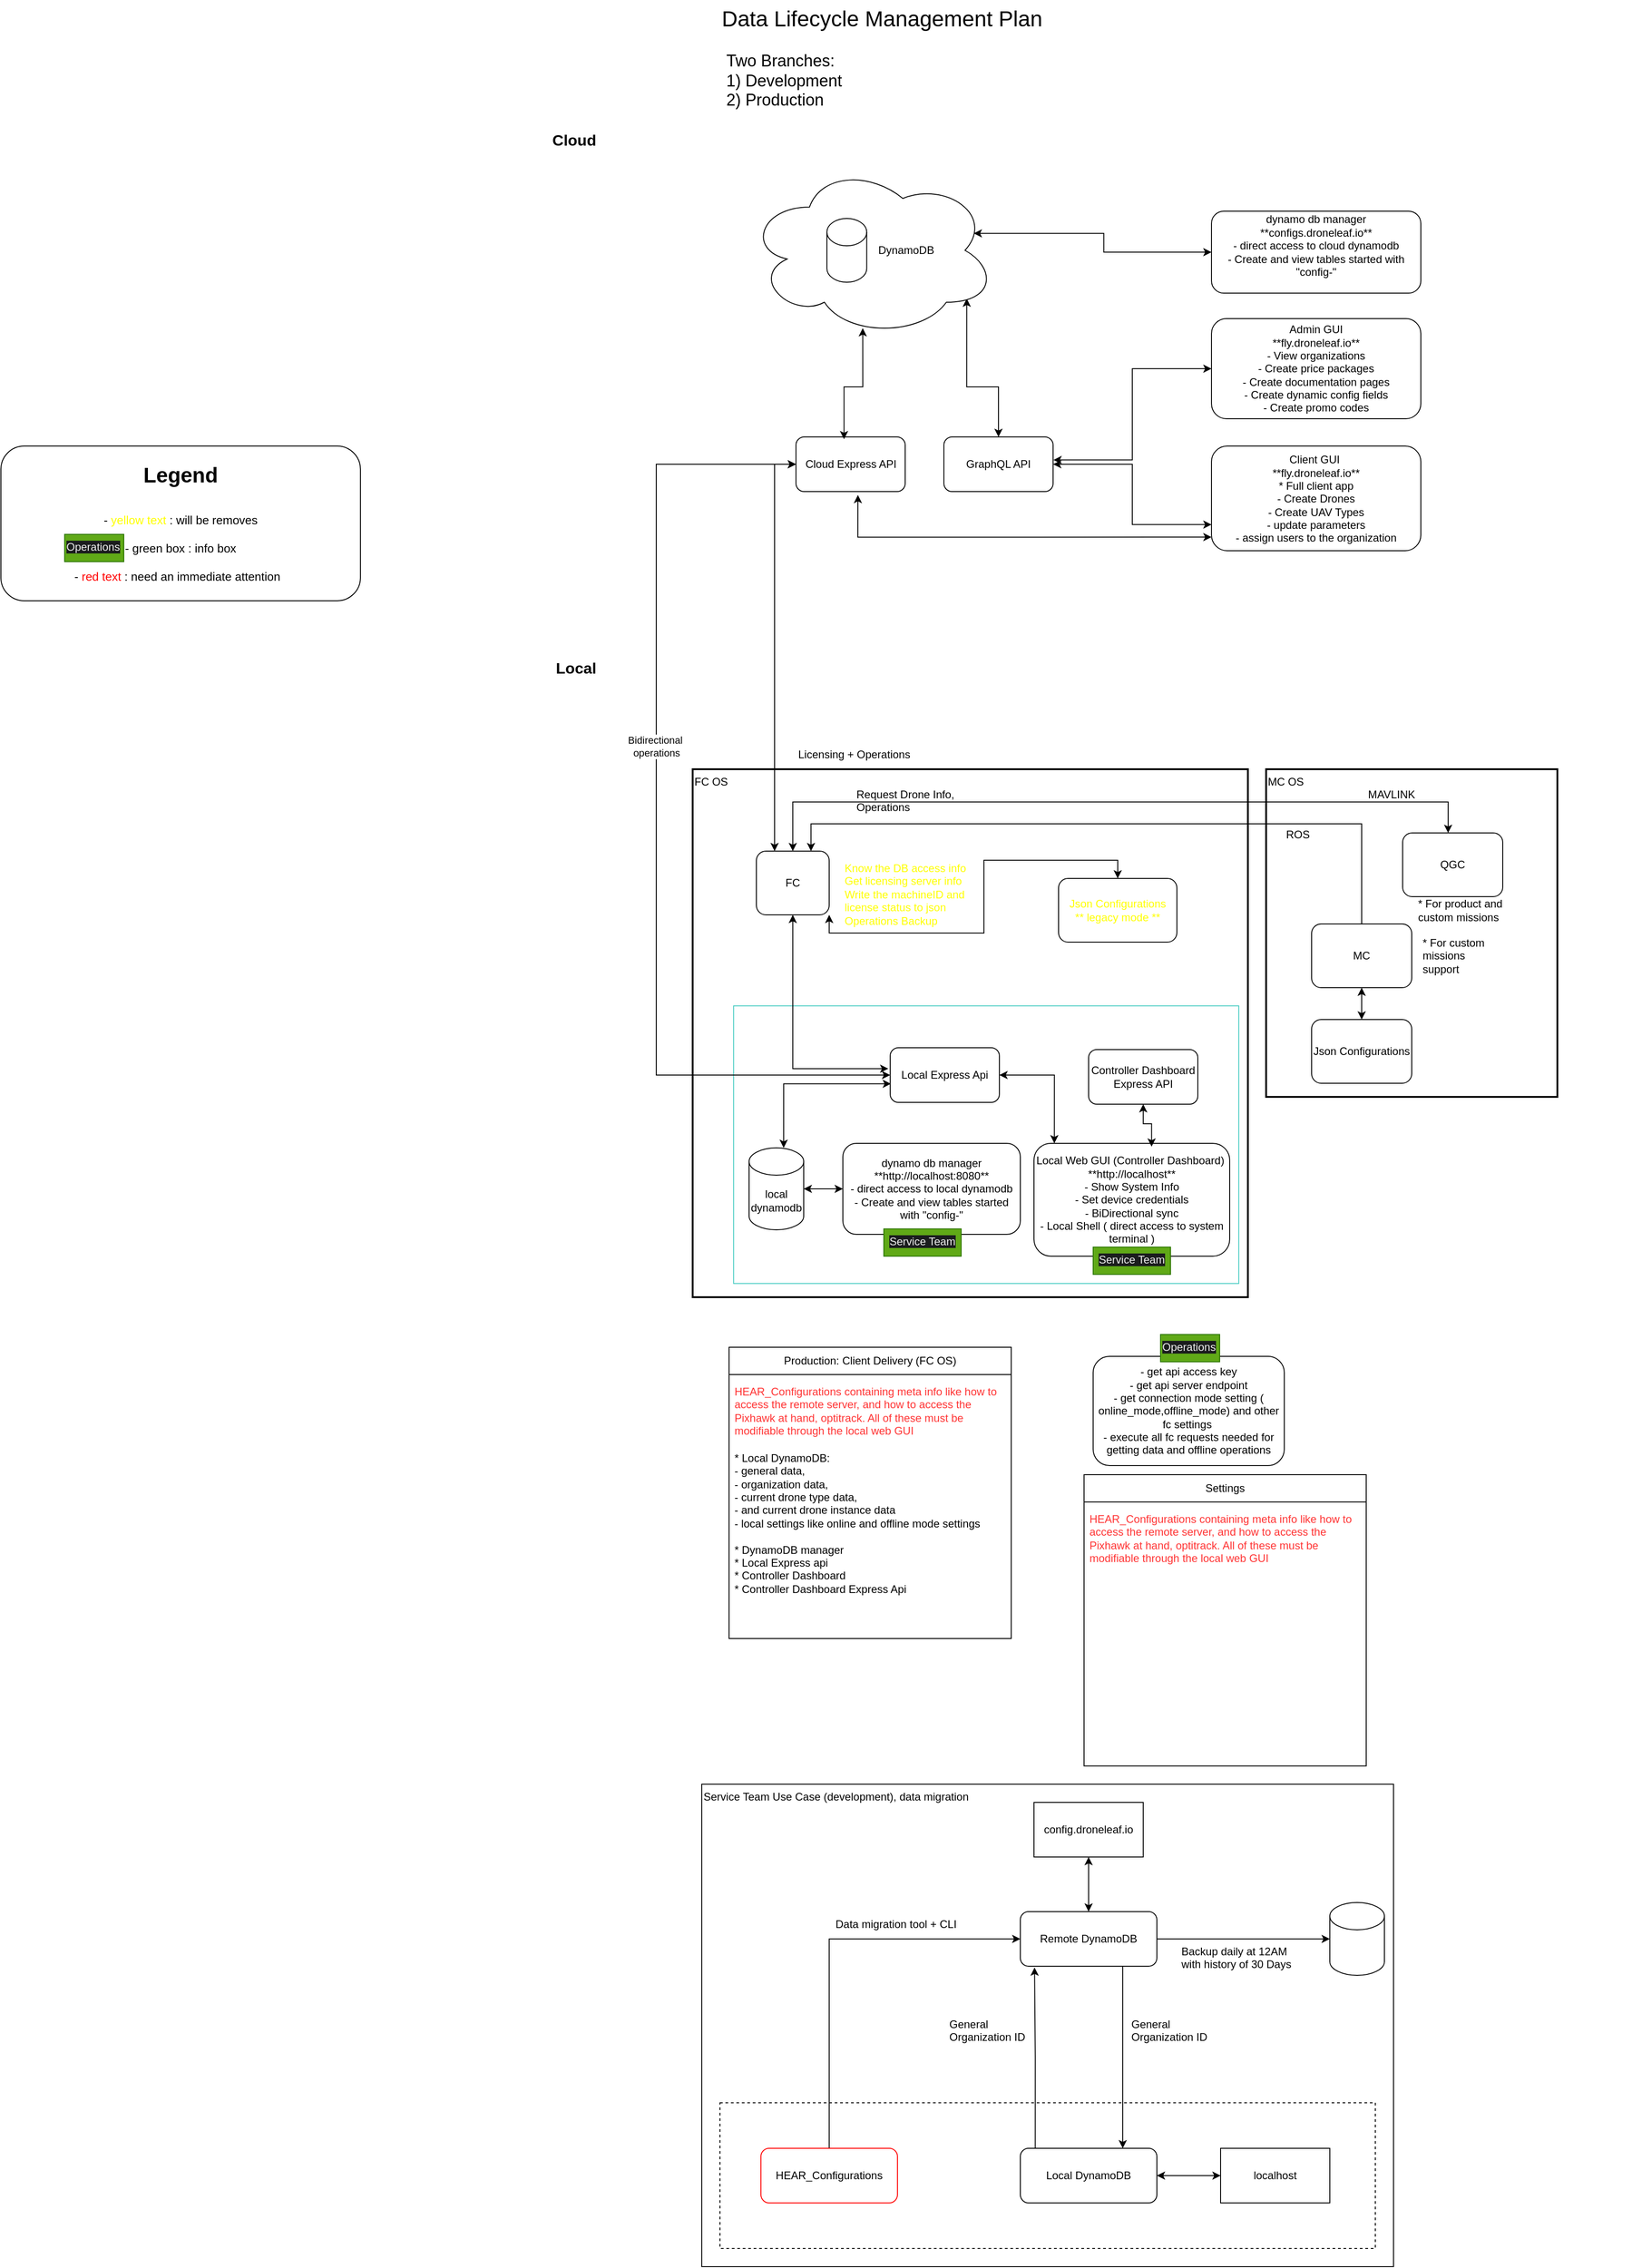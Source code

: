 <mxfile version="25.0.1">
  <diagram name="Page-1" id="wEaOUi3Pj6hZfM4FQyrd">
    <mxGraphModel dx="3057" dy="2511" grid="1" gridSize="10" guides="1" tooltips="1" connect="1" arrows="1" fold="1" page="1" pageScale="1" pageWidth="850" pageHeight="1100" math="0" shadow="0">
      <root>
        <mxCell id="0" />
        <mxCell id="1" parent="0" />
        <mxCell id="-x9LoiYlIFWPIXEZT7Lc-37" value="" style="rounded=0;whiteSpace=wrap;html=1;align=left;verticalAlign=top;fillColor=none;strokeWidth=2;strokeColor=#FFFFFF;" parent="1" vertex="1">
          <mxGeometry x="-170" y="355" width="1200" height="755" as="geometry" />
        </mxCell>
        <mxCell id="-x9LoiYlIFWPIXEZT7Lc-34" value="" style="rounded=0;whiteSpace=wrap;html=1;align=left;verticalAlign=top;fillColor=none;strokeWidth=2;strokeColor=#FFFFFF;" parent="1" vertex="1">
          <mxGeometry x="-170" y="-220" width="1200" height="530" as="geometry" />
        </mxCell>
        <mxCell id="qlC8jze0-tgk6nKBFoq2-5" value="FC OS" style="rounded=0;whiteSpace=wrap;html=1;align=left;verticalAlign=top;fillColor=none;strokeWidth=2;" parent="1" vertex="1">
          <mxGeometry y="495" width="610" height="580" as="geometry" />
        </mxCell>
        <mxCell id="-x9LoiYlIFWPIXEZT7Lc-21" value="" style="rounded=0;whiteSpace=wrap;html=1;align=left;verticalAlign=top;fillColor=none;strokeWidth=1;strokeColor=#50cec5;" parent="1" vertex="1">
          <mxGeometry x="45" y="755" width="555" height="305" as="geometry" />
        </mxCell>
        <mxCell id="C1pOEUcsQqXFjarirRQL-31" value="Service Team Use Case (development), data migration" style="rounded=0;whiteSpace=wrap;html=1;verticalAlign=top;align=left;" parent="1" vertex="1">
          <mxGeometry x="10" y="1610" width="760" height="530" as="geometry" />
        </mxCell>
        <mxCell id="C1pOEUcsQqXFjarirRQL-26" value="" style="rounded=0;whiteSpace=wrap;html=1;fillColor=none;dashed=1;" parent="1" vertex="1">
          <mxGeometry x="30" y="1960" width="720" height="160" as="geometry" />
        </mxCell>
        <mxCell id="qlC8jze0-tgk6nKBFoq2-6" value="MC OS" style="rounded=0;whiteSpace=wrap;html=1;align=left;verticalAlign=top;strokeWidth=2;" parent="1" vertex="1">
          <mxGeometry x="630" y="495" width="320" height="360" as="geometry" />
        </mxCell>
        <mxCell id="qlC8jze0-tgk6nKBFoq2-7" value="FC" style="rounded=1;whiteSpace=wrap;html=1;" parent="1" vertex="1">
          <mxGeometry x="70" y="585" width="80" height="70" as="geometry" />
        </mxCell>
        <mxCell id="C1pOEUcsQqXFjarirRQL-5" style="edgeStyle=orthogonalEdgeStyle;rounded=0;orthogonalLoop=1;jettySize=auto;html=1;exitX=-0.017;exitY=0.383;exitDx=0;exitDy=0;exitPerimeter=0;entryX=0.5;entryY=1;entryDx=0;entryDy=0;startArrow=classic;startFill=1;" parent="1" source="-x9LoiYlIFWPIXEZT7Lc-17" target="qlC8jze0-tgk6nKBFoq2-7" edge="1">
          <mxGeometry relative="1" as="geometry" />
        </mxCell>
        <mxCell id="qlC8jze0-tgk6nKBFoq2-8" value="local&lt;div&gt;dynamo&lt;span style=&quot;background-color: initial;&quot;&gt;db&lt;/span&gt;&lt;/div&gt;" style="shape=cylinder3;whiteSpace=wrap;html=1;boundedLbl=1;backgroundOutline=1;size=15;" parent="1" vertex="1">
          <mxGeometry x="62" y="911" width="60" height="90" as="geometry" />
        </mxCell>
        <mxCell id="qlC8jze0-tgk6nKBFoq2-10" value="Local Web GUI (Controller Dashboard)&amp;nbsp;&lt;div&gt;**http://localhost**&lt;br&gt;&lt;div&gt;- Show System Info&lt;br&gt;- Set device credentials&lt;br&gt;- BiDirectional sync&lt;/div&gt;&lt;/div&gt;&lt;div&gt;- Local Shell ( direct access to system terminal )&lt;/div&gt;" style="rounded=1;whiteSpace=wrap;html=1;" parent="1" vertex="1">
          <mxGeometry x="375" y="906" width="215" height="124" as="geometry" />
        </mxCell>
        <mxCell id="qlC8jze0-tgk6nKBFoq2-12" value="&lt;font color=&quot;#ffff00&quot;&gt;Json Configurations&lt;/font&gt;&lt;div&gt;&lt;font color=&quot;#ffff00&quot;&gt;** legacy mode **&lt;/font&gt;&lt;/div&gt;" style="rounded=1;whiteSpace=wrap;html=1;" parent="1" vertex="1">
          <mxGeometry x="402" y="615" width="130" height="70" as="geometry" />
        </mxCell>
        <mxCell id="qlC8jze0-tgk6nKBFoq2-13" value="Json Configurations" style="rounded=1;whiteSpace=wrap;html=1;" parent="1" vertex="1">
          <mxGeometry x="680" y="770" width="110" height="70" as="geometry" />
        </mxCell>
        <mxCell id="C1pOEUcsQqXFjarirRQL-33" style="edgeStyle=orthogonalEdgeStyle;rounded=0;orthogonalLoop=1;jettySize=auto;html=1;entryX=0.5;entryY=0;entryDx=0;entryDy=0;startArrow=classic;startFill=1;" parent="1" source="qlC8jze0-tgk6nKBFoq2-14" target="qlC8jze0-tgk6nKBFoq2-7" edge="1">
          <mxGeometry relative="1" as="geometry">
            <mxPoint x="705" y="530" as="sourcePoint" />
            <mxPoint x="105" y="550" as="targetPoint" />
            <Array as="points">
              <mxPoint x="830" y="531" />
              <mxPoint x="110" y="531" />
            </Array>
          </mxGeometry>
        </mxCell>
        <mxCell id="qlC8jze0-tgk6nKBFoq2-14" value="QGC" style="rounded=1;whiteSpace=wrap;html=1;" parent="1" vertex="1">
          <mxGeometry x="780" y="565" width="110" height="70" as="geometry" />
        </mxCell>
        <mxCell id="C1pOEUcsQqXFjarirRQL-48" style="edgeStyle=orthogonalEdgeStyle;rounded=0;orthogonalLoop=1;jettySize=auto;html=1;exitX=0.5;exitY=0;exitDx=0;exitDy=0;entryX=0.75;entryY=0;entryDx=0;entryDy=0;startArrow=none;startFill=0;" parent="1" source="qlC8jze0-tgk6nKBFoq2-16" target="qlC8jze0-tgk6nKBFoq2-7" edge="1">
          <mxGeometry relative="1" as="geometry">
            <Array as="points">
              <mxPoint x="735" y="555" />
              <mxPoint x="130" y="555" />
            </Array>
          </mxGeometry>
        </mxCell>
        <mxCell id="qlC8jze0-tgk6nKBFoq2-16" value="MC" style="rounded=1;whiteSpace=wrap;html=1;" parent="1" vertex="1">
          <mxGeometry x="680" y="665" width="110" height="70" as="geometry" />
        </mxCell>
        <mxCell id="C1pOEUcsQqXFjarirRQL-1" value="Production: Client Delivery (FC OS)" style="swimlane;fontStyle=0;childLayout=stackLayout;horizontal=1;startSize=30;horizontalStack=0;resizeParent=1;resizeParentMax=0;resizeLast=0;collapsible=1;marginBottom=0;whiteSpace=wrap;html=1;" parent="1" vertex="1">
          <mxGeometry x="40" y="1130" width="310" height="320" as="geometry">
            <mxRectangle x="40" y="1130" width="230" height="30" as="alternateBounds" />
          </mxGeometry>
        </mxCell>
        <mxCell id="C1pOEUcsQqXFjarirRQL-3" value="&lt;font color=&quot;#ff3333&quot;&gt;HEAR_Configurations containing meta info like how to access the remote server, and how to access the Pixhawk at hand, optitrack. All of these must be modifiable through the local web GUI&lt;/font&gt;" style="text;strokeColor=none;fillColor=none;align=left;verticalAlign=middle;spacingLeft=4;spacingRight=4;overflow=hidden;points=[[0,0.5],[1,0.5]];portConstraint=eastwest;rotatable=0;whiteSpace=wrap;html=1;" parent="C1pOEUcsQqXFjarirRQL-1" vertex="1">
          <mxGeometry y="30" width="310" height="80" as="geometry" />
        </mxCell>
        <mxCell id="C1pOEUcsQqXFjarirRQL-4" value="* Local DynamoDB:&lt;div&gt;- general data,&amp;nbsp;&lt;/div&gt;&lt;div&gt;- organization data,&amp;nbsp;&lt;/div&gt;&lt;div&gt;- current drone type data,&amp;nbsp;&lt;/div&gt;&lt;div&gt;- and current drone instance data&lt;/div&gt;&lt;div&gt;- local settings like online and offline mode settings&lt;/div&gt;&lt;div&gt;&lt;br&gt;&lt;/div&gt;&lt;div&gt;* DynamoDB manager&lt;/div&gt;&lt;div&gt;&lt;span style=&quot;background-color: initial;&quot;&gt;* Local Express api&lt;/span&gt;&lt;br&gt;&lt;/div&gt;&lt;div&gt;* Controller Dashboard&amp;nbsp;&lt;/div&gt;&lt;div&gt;* Controller Dashboard Express Api&lt;/div&gt;&lt;div&gt;&lt;br&gt;&lt;/div&gt;&lt;div&gt;&lt;br&gt;&lt;/div&gt;&lt;div&gt;&lt;br&gt;&lt;/div&gt;" style="text;strokeColor=none;fillColor=none;align=left;verticalAlign=middle;spacingLeft=4;spacingRight=4;overflow=hidden;points=[[0,0.5],[1,0.5]];portConstraint=eastwest;rotatable=0;whiteSpace=wrap;html=1;" parent="C1pOEUcsQqXFjarirRQL-1" vertex="1">
          <mxGeometry y="110" width="310" height="210" as="geometry" />
        </mxCell>
        <mxCell id="C1pOEUcsQqXFjarirRQL-6" style="edgeStyle=orthogonalEdgeStyle;rounded=0;orthogonalLoop=1;jettySize=auto;html=1;exitX=0.5;exitY=0;exitDx=0;exitDy=0;entryX=1;entryY=1;entryDx=0;entryDy=0;startArrow=classic;startFill=1;" parent="1" source="qlC8jze0-tgk6nKBFoq2-12" target="qlC8jze0-tgk6nKBFoq2-7" edge="1">
          <mxGeometry relative="1" as="geometry">
            <mxPoint x="120" y="765" as="sourcePoint" />
            <mxPoint x="120" y="665" as="targetPoint" />
            <Array as="points">
              <mxPoint x="467" y="595" />
              <mxPoint x="320" y="595" />
              <mxPoint x="320" y="675" />
              <mxPoint x="150" y="675" />
            </Array>
          </mxGeometry>
        </mxCell>
        <mxCell id="C1pOEUcsQqXFjarirRQL-7" value="&lt;font color=&quot;#ffff00&quot;&gt;Know the DB access info&lt;/font&gt;&lt;div&gt;&lt;font color=&quot;#ffff00&quot;&gt;Get licensing server info&lt;br&gt;&lt;/font&gt;&lt;div&gt;&lt;font color=&quot;#ffff00&quot;&gt;Write the machineID and license status to json&lt;/font&gt;&lt;/div&gt;&lt;/div&gt;&lt;div&gt;&lt;font color=&quot;#ffff00&quot;&gt;Operations Backup&lt;/font&gt;&lt;/div&gt;" style="text;html=1;align=left;verticalAlign=top;whiteSpace=wrap;rounded=0;" parent="1" vertex="1">
          <mxGeometry x="165" y="590" width="145" height="100" as="geometry" />
        </mxCell>
        <mxCell id="C1pOEUcsQqXFjarirRQL-9" style="edgeStyle=orthogonalEdgeStyle;rounded=0;orthogonalLoop=1;jettySize=auto;html=1;entryX=0.104;entryY=0;entryDx=0;entryDy=0;startArrow=classic;startFill=1;entryPerimeter=0;" parent="1" source="-x9LoiYlIFWPIXEZT7Lc-17" target="qlC8jze0-tgk6nKBFoq2-10" edge="1">
          <mxGeometry relative="1" as="geometry">
            <mxPoint x="300" y="765" as="sourcePoint" />
            <mxPoint x="160" y="665" as="targetPoint" />
          </mxGeometry>
        </mxCell>
        <mxCell id="C1pOEUcsQqXFjarirRQL-13" style="edgeStyle=orthogonalEdgeStyle;rounded=0;orthogonalLoop=1;jettySize=auto;html=1;exitX=0.5;exitY=0;exitDx=0;exitDy=0;" parent="1" source="C1pOEUcsQqXFjarirRQL-10" target="C1pOEUcsQqXFjarirRQL-11" edge="1">
          <mxGeometry relative="1" as="geometry">
            <Array as="points">
              <mxPoint x="150" y="1780" />
            </Array>
          </mxGeometry>
        </mxCell>
        <mxCell id="C1pOEUcsQqXFjarirRQL-10" value="HEAR_Configurations" style="rounded=1;whiteSpace=wrap;html=1;strokeColor=#FF0000;" parent="1" vertex="1">
          <mxGeometry x="75" y="2010" width="150" height="60" as="geometry" />
        </mxCell>
        <mxCell id="C1pOEUcsQqXFjarirRQL-11" value="Remote DynamoDB" style="rounded=1;whiteSpace=wrap;html=1;" parent="1" vertex="1">
          <mxGeometry x="360" y="1750" width="150" height="60" as="geometry" />
        </mxCell>
        <mxCell id="C1pOEUcsQqXFjarirRQL-12" value="Local DynamoDB" style="rounded=1;whiteSpace=wrap;html=1;" parent="1" vertex="1">
          <mxGeometry x="360" y="2010" width="150" height="60" as="geometry" />
        </mxCell>
        <mxCell id="C1pOEUcsQqXFjarirRQL-14" value="Data migration tool + CLI" style="text;html=1;align=left;verticalAlign=top;whiteSpace=wrap;rounded=0;" parent="1" vertex="1">
          <mxGeometry x="155" y="1750" width="160" height="30" as="geometry" />
        </mxCell>
        <mxCell id="C1pOEUcsQqXFjarirRQL-15" style="edgeStyle=orthogonalEdgeStyle;rounded=0;orthogonalLoop=1;jettySize=auto;html=1;exitX=0.109;exitY=-0.003;exitDx=0;exitDy=0;entryX=0.104;entryY=1.023;entryDx=0;entryDy=0;exitPerimeter=0;entryPerimeter=0;" parent="1" source="C1pOEUcsQqXFjarirRQL-12" target="C1pOEUcsQqXFjarirRQL-11" edge="1">
          <mxGeometry relative="1" as="geometry">
            <mxPoint x="250" y="1830" as="sourcePoint" />
            <mxPoint x="380" y="1830" as="targetPoint" />
          </mxGeometry>
        </mxCell>
        <mxCell id="C1pOEUcsQqXFjarirRQL-16" style="edgeStyle=orthogonalEdgeStyle;rounded=0;orthogonalLoop=1;jettySize=auto;html=1;exitX=0.75;exitY=1;exitDx=0;exitDy=0;entryX=0.75;entryY=0;entryDx=0;entryDy=0;" parent="1" source="C1pOEUcsQqXFjarirRQL-11" target="C1pOEUcsQqXFjarirRQL-12" edge="1">
          <mxGeometry relative="1" as="geometry">
            <mxPoint x="386" y="2020" as="sourcePoint" />
            <mxPoint x="386" y="1821" as="targetPoint" />
          </mxGeometry>
        </mxCell>
        <mxCell id="C1pOEUcsQqXFjarirRQL-17" value="General&lt;div&gt;Organization ID&lt;/div&gt;" style="text;html=1;align=left;verticalAlign=top;whiteSpace=wrap;rounded=0;" parent="1" vertex="1">
          <mxGeometry x="480" y="1860" width="100" height="80" as="geometry" />
        </mxCell>
        <mxCell id="C1pOEUcsQqXFjarirRQL-18" value="General&lt;div&gt;Organization ID&lt;/div&gt;" style="text;html=1;align=left;verticalAlign=top;whiteSpace=wrap;rounded=0;" parent="1" vertex="1">
          <mxGeometry x="280" y="1860" width="100" height="80" as="geometry" />
        </mxCell>
        <mxCell id="C1pOEUcsQqXFjarirRQL-20" style="edgeStyle=orthogonalEdgeStyle;rounded=0;orthogonalLoop=1;jettySize=auto;html=1;exitX=0.5;exitY=0;exitDx=0;exitDy=0;entryX=0.5;entryY=1;entryDx=0;entryDy=0;startArrow=classic;startFill=1;" parent="1" source="C1pOEUcsQqXFjarirRQL-11" target="C1pOEUcsQqXFjarirRQL-23" edge="1">
          <mxGeometry relative="1" as="geometry">
            <mxPoint x="550" y="1690" as="targetPoint" />
          </mxGeometry>
        </mxCell>
        <mxCell id="C1pOEUcsQqXFjarirRQL-23" value="config.droneleaf.io" style="rounded=0;whiteSpace=wrap;html=1;" parent="1" vertex="1">
          <mxGeometry x="375" y="1630" width="120" height="60" as="geometry" />
        </mxCell>
        <mxCell id="C1pOEUcsQqXFjarirRQL-24" value="localhost" style="rounded=0;whiteSpace=wrap;html=1;" parent="1" vertex="1">
          <mxGeometry x="580" y="2010" width="120" height="60" as="geometry" />
        </mxCell>
        <mxCell id="C1pOEUcsQqXFjarirRQL-25" style="edgeStyle=orthogonalEdgeStyle;rounded=0;orthogonalLoop=1;jettySize=auto;html=1;exitX=1;exitY=0.5;exitDx=0;exitDy=0;entryX=0;entryY=0.5;entryDx=0;entryDy=0;startArrow=classic;startFill=1;" parent="1" source="C1pOEUcsQqXFjarirRQL-12" target="C1pOEUcsQqXFjarirRQL-24" edge="1">
          <mxGeometry relative="1" as="geometry">
            <mxPoint x="544.5" y="2000" as="sourcePoint" />
            <mxPoint x="659.5" y="1940" as="targetPoint" />
          </mxGeometry>
        </mxCell>
        <mxCell id="C1pOEUcsQqXFjarirRQL-27" value="" style="shape=cylinder3;whiteSpace=wrap;html=1;boundedLbl=1;backgroundOutline=1;size=15;" parent="1" vertex="1">
          <mxGeometry x="700" y="1740" width="60" height="80" as="geometry" />
        </mxCell>
        <mxCell id="C1pOEUcsQqXFjarirRQL-28" style="edgeStyle=orthogonalEdgeStyle;rounded=0;orthogonalLoop=1;jettySize=auto;html=1;exitX=1;exitY=0.5;exitDx=0;exitDy=0;entryX=0;entryY=0.5;entryDx=0;entryDy=0;entryPerimeter=0;" parent="1" source="C1pOEUcsQqXFjarirRQL-11" target="C1pOEUcsQqXFjarirRQL-27" edge="1">
          <mxGeometry relative="1" as="geometry" />
        </mxCell>
        <mxCell id="C1pOEUcsQqXFjarirRQL-29" value="Backup daily at 12AM&lt;br&gt;with history of 30 Days" style="text;html=1;align=left;verticalAlign=top;whiteSpace=wrap;rounded=0;" parent="1" vertex="1">
          <mxGeometry x="535" y="1780" width="165" height="30" as="geometry" />
        </mxCell>
        <mxCell id="C1pOEUcsQqXFjarirRQL-32" value="Two Branches:&lt;div&gt;1) Development&lt;/div&gt;&lt;div&gt;2) Production&lt;/div&gt;" style="text;html=1;align=left;verticalAlign=top;whiteSpace=wrap;rounded=0;fontSize=18;" parent="1" vertex="1">
          <mxGeometry x="35" y="-300" width="250" height="80" as="geometry" />
        </mxCell>
        <mxCell id="C1pOEUcsQqXFjarirRQL-34" value="Request Drone Info, Operations" style="text;html=1;align=left;verticalAlign=top;whiteSpace=wrap;rounded=0;" parent="1" vertex="1">
          <mxGeometry x="177.5" y="509" width="112.5" height="30" as="geometry" />
        </mxCell>
        <mxCell id="C1pOEUcsQqXFjarirRQL-36" value="Data Lifecycle Management Plan" style="text;html=1;align=left;verticalAlign=top;whiteSpace=wrap;rounded=0;fontSize=24;" parent="1" vertex="1">
          <mxGeometry x="30" y="-350" width="510" height="30" as="geometry" />
        </mxCell>
        <mxCell id="C1pOEUcsQqXFjarirRQL-38" style="edgeStyle=orthogonalEdgeStyle;rounded=0;orthogonalLoop=1;jettySize=auto;html=1;exitX=0.25;exitY=0;exitDx=0;exitDy=0;entryX=0;entryY=0.5;entryDx=0;entryDy=0;startArrow=classic;startFill=1;" parent="1" source="qlC8jze0-tgk6nKBFoq2-7" target="-x9LoiYlIFWPIXEZT7Lc-22" edge="1">
          <mxGeometry relative="1" as="geometry" />
        </mxCell>
        <mxCell id="C1pOEUcsQqXFjarirRQL-39" value="Licensing + Operations" style="text;html=1;align=left;verticalAlign=top;whiteSpace=wrap;rounded=0;" parent="1" vertex="1">
          <mxGeometry x="113.5" y="465" width="162.5" height="30" as="geometry" />
        </mxCell>
        <mxCell id="C1pOEUcsQqXFjarirRQL-41" style="edgeStyle=orthogonalEdgeStyle;rounded=0;orthogonalLoop=1;jettySize=auto;html=1;exitX=0;exitY=0.5;exitDx=0;exitDy=0;startArrow=classic;startFill=1;entryX=0;entryY=0.5;entryDx=0;entryDy=0;" parent="1" source="-x9LoiYlIFWPIXEZT7Lc-17" target="-x9LoiYlIFWPIXEZT7Lc-22" edge="1">
          <mxGeometry relative="1" as="geometry">
            <Array as="points">
              <mxPoint x="-40" y="831" />
              <mxPoint x="-40" y="160" />
            </Array>
            <mxPoint x="40" y="220" as="targetPoint" />
          </mxGeometry>
        </mxCell>
        <mxCell id="-x9LoiYlIFWPIXEZT7Lc-27" value="Bidirectional&amp;nbsp;&lt;div&gt;operations&lt;/div&gt;" style="edgeLabel;html=1;align=center;verticalAlign=middle;resizable=0;points=[];" parent="C1pOEUcsQqXFjarirRQL-41" vertex="1" connectable="0">
          <mxGeometry x="0.266" y="-2" relative="1" as="geometry">
            <mxPoint x="-2" y="66" as="offset" />
          </mxGeometry>
        </mxCell>
        <mxCell id="C1pOEUcsQqXFjarirRQL-44" value="&lt;span style=&quot;color: rgb(240, 240, 240); font-family: Helvetica; font-size: 12px; font-style: normal; font-variant-ligatures: normal; font-variant-caps: normal; font-weight: 400; letter-spacing: normal; orphans: 2; text-indent: 0px; text-transform: none; widows: 2; word-spacing: 0px; -webkit-text-stroke-width: 0px; white-space: normal; background-color: rgb(27, 29, 30); text-decoration-thickness: initial; text-decoration-style: initial; text-decoration-color: initial; float: none; display: inline !important;&quot;&gt;Service Team&lt;/span&gt;" style="text;whiteSpace=wrap;html=1;fillColor=#60a917;fontColor=#ffffff;strokeColor=#2D7600;align=center;" parent="1" vertex="1">
          <mxGeometry x="440" y="1020" width="85" height="30" as="geometry" />
        </mxCell>
        <mxCell id="C1pOEUcsQqXFjarirRQL-45" style="edgeStyle=orthogonalEdgeStyle;rounded=0;orthogonalLoop=1;jettySize=auto;html=1;exitX=0.5;exitY=0;exitDx=0;exitDy=0;entryX=0.5;entryY=1;entryDx=0;entryDy=0;startArrow=classic;startFill=1;" parent="1" source="qlC8jze0-tgk6nKBFoq2-13" target="qlC8jze0-tgk6nKBFoq2-16" edge="1">
          <mxGeometry relative="1" as="geometry">
            <mxPoint x="495" y="765" as="sourcePoint" />
            <mxPoint x="495" y="645" as="targetPoint" />
          </mxGeometry>
        </mxCell>
        <mxCell id="C1pOEUcsQqXFjarirRQL-46" value="* For custom missions support" style="text;html=1;align=left;verticalAlign=middle;whiteSpace=wrap;rounded=0;" parent="1" vertex="1">
          <mxGeometry x="800" y="685" width="90" height="30" as="geometry" />
        </mxCell>
        <mxCell id="C1pOEUcsQqXFjarirRQL-47" value="* For product and custom missions" style="text;html=1;align=left;verticalAlign=middle;whiteSpace=wrap;rounded=0;" parent="1" vertex="1">
          <mxGeometry x="795" y="635" width="130" height="30" as="geometry" />
        </mxCell>
        <mxCell id="C1pOEUcsQqXFjarirRQL-49" value="ROS" style="text;html=1;align=left;verticalAlign=top;whiteSpace=wrap;rounded=0;" parent="1" vertex="1">
          <mxGeometry x="650" y="553" width="50" height="30" as="geometry" />
        </mxCell>
        <mxCell id="-x9LoiYlIFWPIXEZT7Lc-4" value="MAVLINK" style="text;html=1;align=left;verticalAlign=top;whiteSpace=wrap;rounded=0;" parent="1" vertex="1">
          <mxGeometry x="740" y="509" width="50" height="30" as="geometry" />
        </mxCell>
        <mxCell id="-x9LoiYlIFWPIXEZT7Lc-5" value="Client GUI&amp;nbsp;&lt;div&gt;**fly.droneleaf.io**&lt;div&gt;* Full client app&lt;/div&gt;&lt;div&gt;- Create Drones&lt;/div&gt;&lt;div&gt;- Create UAV Types&lt;/div&gt;&lt;div&gt;- update parameters&lt;/div&gt;&lt;div&gt;- assign users to the organization&lt;/div&gt;&lt;/div&gt;" style="rounded=1;whiteSpace=wrap;html=1;" parent="1" vertex="1">
          <mxGeometry x="570" y="140" width="230" height="115" as="geometry" />
        </mxCell>
        <mxCell id="-x9LoiYlIFWPIXEZT7Lc-7" value="Admin GUI&lt;div&gt;**fly.droneleaf.io**&lt;br&gt;&lt;div&gt;- View organizations&lt;/div&gt;&lt;div&gt;- Create price packages&lt;/div&gt;&lt;div&gt;- Create documentation pages&lt;br&gt;- Create dynamic config fields&lt;br&gt;- Create promo codes&lt;/div&gt;&lt;/div&gt;" style="rounded=1;whiteSpace=wrap;html=1;" parent="1" vertex="1">
          <mxGeometry x="570" width="230" height="110" as="geometry" />
        </mxCell>
        <mxCell id="-x9LoiYlIFWPIXEZT7Lc-10" value="dynamo db manager&lt;div&gt;**http://localhost:8080**&lt;br&gt;&lt;div&gt;- direct access to local dynamodb&lt;/div&gt;&lt;div&gt;- Create and view tables started with &quot;config-&quot;&lt;br&gt;&lt;/div&gt;&lt;/div&gt;" style="rounded=1;whiteSpace=wrap;html=1;" parent="1" vertex="1">
          <mxGeometry x="165" y="906" width="195" height="100" as="geometry" />
        </mxCell>
        <mxCell id="-x9LoiYlIFWPIXEZT7Lc-11" style="edgeStyle=orthogonalEdgeStyle;rounded=0;orthogonalLoop=1;jettySize=auto;html=1;entryX=0;entryY=0.5;entryDx=0;entryDy=0;startArrow=classic;startFill=1;exitX=1.003;exitY=0.421;exitDx=0;exitDy=0;exitPerimeter=0;" parent="1" source="-x9LoiYlIFWPIXEZT7Lc-23" target="-x9LoiYlIFWPIXEZT7Lc-7" edge="1">
          <mxGeometry relative="1" as="geometry">
            <mxPoint x="389.75" y="190" as="sourcePoint" />
            <mxPoint x="389.75" y="90" as="targetPoint" />
          </mxGeometry>
        </mxCell>
        <mxCell id="-x9LoiYlIFWPIXEZT7Lc-12" style="edgeStyle=orthogonalEdgeStyle;rounded=0;orthogonalLoop=1;jettySize=auto;html=1;entryX=0;entryY=0.75;entryDx=0;entryDy=0;startArrow=classic;startFill=1;exitX=1;exitY=0.5;exitDx=0;exitDy=0;" parent="1" source="-x9LoiYlIFWPIXEZT7Lc-23" target="-x9LoiYlIFWPIXEZT7Lc-5" edge="1">
          <mxGeometry relative="1" as="geometry">
            <mxPoint x="440" y="290" as="sourcePoint" />
            <mxPoint x="440" y="190" as="targetPoint" />
          </mxGeometry>
        </mxCell>
        <mxCell id="-x9LoiYlIFWPIXEZT7Lc-14" value="dynamo db manager&lt;div&gt;**configs.droneleaf.io**&lt;br&gt;&lt;div&gt;- direct access to cloud dynamodb&lt;/div&gt;&lt;div&gt;- Create and view tables started with &quot;config-&quot;&lt;/div&gt;&lt;div&gt;&lt;br&gt;&lt;/div&gt;&lt;/div&gt;" style="rounded=1;whiteSpace=wrap;html=1;" parent="1" vertex="1">
          <mxGeometry x="570" y="-118" width="230" height="90" as="geometry" />
        </mxCell>
        <mxCell id="-x9LoiYlIFWPIXEZT7Lc-15" style="edgeStyle=orthogonalEdgeStyle;rounded=0;orthogonalLoop=1;jettySize=auto;html=1;startArrow=classic;startFill=1;exitX=0.91;exitY=0.402;exitDx=0;exitDy=0;exitPerimeter=0;" parent="1" source="qlC8jze0-tgk6nKBFoq2-1" target="-x9LoiYlIFWPIXEZT7Lc-14" edge="1">
          <mxGeometry relative="1" as="geometry">
            <mxPoint x="322" y="175" as="sourcePoint" />
            <mxPoint x="530" y="-40" as="targetPoint" />
          </mxGeometry>
        </mxCell>
        <mxCell id="-x9LoiYlIFWPIXEZT7Lc-17" value="Local Express Api" style="rounded=1;whiteSpace=wrap;html=1;" parent="1" vertex="1">
          <mxGeometry x="217" y="801" width="120" height="60" as="geometry" />
        </mxCell>
        <mxCell id="-x9LoiYlIFWPIXEZT7Lc-18" value="" style="endArrow=classic;startArrow=classic;html=1;rounded=0;entryX=0;entryY=0.5;entryDx=0;entryDy=0;" parent="1" source="qlC8jze0-tgk6nKBFoq2-8" target="-x9LoiYlIFWPIXEZT7Lc-10" edge="1">
          <mxGeometry width="50" height="50" relative="1" as="geometry">
            <mxPoint x="105" y="905" as="sourcePoint" />
            <mxPoint x="155" y="855" as="targetPoint" />
          </mxGeometry>
        </mxCell>
        <mxCell id="-x9LoiYlIFWPIXEZT7Lc-20" style="edgeStyle=orthogonalEdgeStyle;rounded=0;orthogonalLoop=1;jettySize=auto;html=1;exitX=0.007;exitY=0.66;exitDx=0;exitDy=0;exitPerimeter=0;entryX=0.633;entryY=0;entryDx=0;entryDy=0;startArrow=classic;startFill=1;entryPerimeter=0;" parent="1" source="-x9LoiYlIFWPIXEZT7Lc-17" target="qlC8jze0-tgk6nKBFoq2-8" edge="1">
          <mxGeometry relative="1" as="geometry">
            <mxPoint x="224" y="783" as="sourcePoint" />
            <mxPoint x="120" y="665" as="targetPoint" />
          </mxGeometry>
        </mxCell>
        <mxCell id="-x9LoiYlIFWPIXEZT7Lc-22" value="Cloud Express API" style="rounded=1;whiteSpace=wrap;html=1;" parent="1" vertex="1">
          <mxGeometry x="113.5" y="130" width="120" height="60" as="geometry" />
        </mxCell>
        <mxCell id="-x9LoiYlIFWPIXEZT7Lc-23" value="GraphQL API" style="rounded=1;whiteSpace=wrap;html=1;" parent="1" vertex="1">
          <mxGeometry x="276" y="130" width="120" height="60" as="geometry" />
        </mxCell>
        <mxCell id="-x9LoiYlIFWPIXEZT7Lc-24" style="edgeStyle=orthogonalEdgeStyle;rounded=0;orthogonalLoop=1;jettySize=auto;html=1;startArrow=classic;startFill=1;exitX=0.882;exitY=0.779;exitDx=0;exitDy=0;exitPerimeter=0;" parent="1" source="qlC8jze0-tgk6nKBFoq2-1" target="-x9LoiYlIFWPIXEZT7Lc-23" edge="1">
          <mxGeometry relative="1" as="geometry">
            <mxPoint x="165.02" y="50" as="sourcePoint" />
            <mxPoint x="520.52" y="77" as="targetPoint" />
          </mxGeometry>
        </mxCell>
        <mxCell id="-x9LoiYlIFWPIXEZT7Lc-26" style="edgeStyle=orthogonalEdgeStyle;rounded=0;orthogonalLoop=1;jettySize=auto;html=1;startArrow=classic;startFill=1;exitX=0.464;exitY=0.95;exitDx=0;exitDy=0;exitPerimeter=0;entryX=0.44;entryY=0.041;entryDx=0;entryDy=0;entryPerimeter=0;" parent="1" source="qlC8jze0-tgk6nKBFoq2-1" target="-x9LoiYlIFWPIXEZT7Lc-22" edge="1">
          <mxGeometry relative="1" as="geometry">
            <mxPoint x="58.48" y="-40" as="sourcePoint" />
            <mxPoint x="86.48" y="92" as="targetPoint" />
          </mxGeometry>
        </mxCell>
        <mxCell id="-x9LoiYlIFWPIXEZT7Lc-28" value="Controller Dashboard Express API" style="rounded=1;whiteSpace=wrap;html=1;" parent="1" vertex="1">
          <mxGeometry x="435" y="803" width="120" height="60" as="geometry" />
        </mxCell>
        <mxCell id="-x9LoiYlIFWPIXEZT7Lc-29" style="edgeStyle=orthogonalEdgeStyle;rounded=0;orthogonalLoop=1;jettySize=auto;html=1;entryX=0.601;entryY=0.029;entryDx=0;entryDy=0;startArrow=classic;startFill=1;entryPerimeter=0;exitX=0.5;exitY=1;exitDx=0;exitDy=0;" parent="1" source="-x9LoiYlIFWPIXEZT7Lc-28" target="qlC8jze0-tgk6nKBFoq2-10" edge="1">
          <mxGeometry relative="1" as="geometry">
            <mxPoint x="375" y="780" as="sourcePoint" />
            <mxPoint x="434" y="855" as="targetPoint" />
          </mxGeometry>
        </mxCell>
        <mxCell id="-x9LoiYlIFWPIXEZT7Lc-32" style="edgeStyle=orthogonalEdgeStyle;rounded=0;orthogonalLoop=1;jettySize=auto;html=1;startArrow=classic;startFill=1;exitX=0.567;exitY=1.062;exitDx=0;exitDy=0;exitPerimeter=0;entryX=0;entryY=0.87;entryDx=0;entryDy=0;entryPerimeter=0;" parent="1" source="-x9LoiYlIFWPIXEZT7Lc-22" target="-x9LoiYlIFWPIXEZT7Lc-5" edge="1">
          <mxGeometry relative="1" as="geometry">
            <mxPoint x="406" y="170" as="sourcePoint" />
            <mxPoint x="470" y="240" as="targetPoint" />
            <Array as="points">
              <mxPoint x="182" y="240" />
            </Array>
          </mxGeometry>
        </mxCell>
        <mxCell id="-x9LoiYlIFWPIXEZT7Lc-35" value="&lt;font style=&quot;font-size: 17px;&quot;&gt;&lt;b&gt;Cloud&lt;/b&gt;&lt;/font&gt;" style="text;html=1;align=center;verticalAlign=middle;whiteSpace=wrap;rounded=0;" parent="1" vertex="1">
          <mxGeometry x="-160" y="-210" width="60" height="30" as="geometry" />
        </mxCell>
        <mxCell id="-x9LoiYlIFWPIXEZT7Lc-36" value="" style="group" parent="1" vertex="1" connectable="0">
          <mxGeometry x="60" y="-170" width="273.397" height="190" as="geometry" />
        </mxCell>
        <mxCell id="qlC8jze0-tgk6nKBFoq2-1" value="" style="ellipse;shape=cloud;whiteSpace=wrap;html=1;" parent="-x9LoiYlIFWPIXEZT7Lc-36" vertex="1">
          <mxGeometry width="273.397" height="190" as="geometry" />
        </mxCell>
        <mxCell id="qlC8jze0-tgk6nKBFoq2-2" value="" style="shape=cylinder3;whiteSpace=wrap;html=1;boundedLbl=1;backgroundOutline=1;size=15;" parent="-x9LoiYlIFWPIXEZT7Lc-36" vertex="1">
          <mxGeometry x="87.487" y="60" width="43.744" height="70" as="geometry" />
        </mxCell>
        <mxCell id="qlC8jze0-tgk6nKBFoq2-3" value="DynamoDB" style="text;html=1;align=left;verticalAlign=middle;whiteSpace=wrap;rounded=0;" parent="-x9LoiYlIFWPIXEZT7Lc-36" vertex="1">
          <mxGeometry x="142.167" y="80" width="65.615" height="30" as="geometry" />
        </mxCell>
        <mxCell id="-x9LoiYlIFWPIXEZT7Lc-38" value="&lt;font style=&quot;font-size: 17px;&quot;&gt;&lt;b&gt;Local&lt;/b&gt;&lt;/font&gt;" style="text;html=1;align=center;verticalAlign=middle;whiteSpace=wrap;rounded=0;" parent="1" vertex="1">
          <mxGeometry x="-158" y="370" width="60" height="30" as="geometry" />
        </mxCell>
        <mxCell id="5hclwF96Is8P2IXJVTBa-3" value="- get api access key&lt;div&gt;- get api server endpoint&lt;br&gt;&lt;div&gt;- get connection mode setting ( online_mode,offline_mode) and other fc settings&lt;span style=&quot;background-color: initial;&quot;&gt;&amp;nbsp;&lt;/span&gt;&lt;/div&gt;&lt;div&gt;- execute all fc requests needed for getting data and offline operations&lt;/div&gt;&lt;/div&gt;" style="rounded=1;whiteSpace=wrap;html=1;" parent="1" vertex="1">
          <mxGeometry x="440" y="1140" width="210" height="120" as="geometry" />
        </mxCell>
        <mxCell id="5hclwF96Is8P2IXJVTBa-4" value="&lt;span style=&quot;color: rgb(240, 240, 240); font-family: Helvetica; font-size: 12px; font-style: normal; font-variant-ligatures: normal; font-variant-caps: normal; font-weight: 400; letter-spacing: normal; orphans: 2; text-align: left; text-indent: 0px; text-transform: none; widows: 2; word-spacing: 0px; -webkit-text-stroke-width: 0px; white-space: normal; background-color: rgb(27, 29, 30); text-decoration-thickness: initial; text-decoration-style: initial; text-decoration-color: initial; display: inline !important; float: none;&quot;&gt;Operations&lt;/span&gt;" style="text;whiteSpace=wrap;html=1;fillColor=#60a917;fontColor=#ffffff;strokeColor=#2D7600;" parent="1" vertex="1">
          <mxGeometry x="514" y="1116" width="65" height="30" as="geometry" />
        </mxCell>
        <mxCell id="5hclwF96Is8P2IXJVTBa-5" value="&lt;b style=&quot;font-size: 23px;&quot;&gt;&lt;font style=&quot;font-size: 23px;&quot;&gt;Legend&lt;/font&gt;&lt;/b&gt;&lt;div style=&quot;font-size: 13px;&quot;&gt;&lt;span style=&quot;font-size: 23px;&quot;&gt;&lt;b&gt;&lt;br&gt;&lt;/b&gt;&lt;/span&gt;&lt;div style=&quot;&quot;&gt;- &lt;font color=&quot;#ffff00&quot;&gt;yellow text&lt;/font&gt; : will be removes&lt;/div&gt;&lt;div style=&quot;&quot;&gt;&lt;br&gt;&lt;/div&gt;&lt;div&gt;- green box : info box&lt;/div&gt;&lt;div&gt;&lt;br&gt;&lt;/div&gt;&lt;div&gt;- &lt;font color=&quot;#ff0000&quot;&gt;red text&lt;/font&gt; : need an immediate attention&amp;nbsp;&amp;nbsp;&lt;/div&gt;&lt;/div&gt;" style="rounded=1;whiteSpace=wrap;html=1;" parent="1" vertex="1">
          <mxGeometry x="-760" y="140" width="395" height="170" as="geometry" />
        </mxCell>
        <mxCell id="5hclwF96Is8P2IXJVTBa-6" value="&lt;span style=&quot;color: rgb(240, 240, 240); font-family: Helvetica; font-size: 12px; font-style: normal; font-variant-ligatures: normal; font-variant-caps: normal; font-weight: 400; letter-spacing: normal; orphans: 2; text-align: left; text-indent: 0px; text-transform: none; widows: 2; word-spacing: 0px; -webkit-text-stroke-width: 0px; white-space: normal; background-color: rgb(27, 29, 30); text-decoration-thickness: initial; text-decoration-style: initial; text-decoration-color: initial; display: inline !important; float: none;&quot;&gt;Operations&lt;/span&gt;" style="text;whiteSpace=wrap;html=1;fillColor=#60a917;fontColor=#ffffff;strokeColor=#2D7600;" parent="1" vertex="1">
          <mxGeometry x="-690" y="237" width="65" height="30" as="geometry" />
        </mxCell>
        <mxCell id="vGGO2HqD7zcNzKYF9RPu-2" value="Settings" style="swimlane;fontStyle=0;childLayout=stackLayout;horizontal=1;startSize=30;horizontalStack=0;resizeParent=1;resizeParentMax=0;resizeLast=0;collapsible=1;marginBottom=0;whiteSpace=wrap;html=1;" parent="1" vertex="1">
          <mxGeometry x="430" y="1270" width="310" height="320" as="geometry">
            <mxRectangle x="40" y="1130" width="230" height="30" as="alternateBounds" />
          </mxGeometry>
        </mxCell>
        <mxCell id="vGGO2HqD7zcNzKYF9RPu-3" value="&lt;font color=&quot;#ff3333&quot;&gt;HEAR_Configurations containing meta info like how to access the remote server, and how to access the Pixhawk at hand, optitrack. All of these must be modifiable through the local web GUI&lt;/font&gt;" style="text;strokeColor=none;fillColor=none;align=left;verticalAlign=middle;spacingLeft=4;spacingRight=4;overflow=hidden;points=[[0,0.5],[1,0.5]];portConstraint=eastwest;rotatable=0;whiteSpace=wrap;html=1;" parent="vGGO2HqD7zcNzKYF9RPu-2" vertex="1">
          <mxGeometry y="30" width="310" height="80" as="geometry" />
        </mxCell>
        <mxCell id="vGGO2HqD7zcNzKYF9RPu-4" value="&lt;div&gt;&lt;br&gt;&lt;/div&gt;" style="text;strokeColor=none;fillColor=none;align=left;verticalAlign=middle;spacingLeft=4;spacingRight=4;overflow=hidden;points=[[0,0.5],[1,0.5]];portConstraint=eastwest;rotatable=0;whiteSpace=wrap;html=1;" parent="vGGO2HqD7zcNzKYF9RPu-2" vertex="1">
          <mxGeometry y="110" width="310" height="210" as="geometry" />
        </mxCell>
        <mxCell id="3sZ_Twfajks-pstmLN8e-1" value="&lt;span style=&quot;color: rgb(240, 240, 240); font-family: Helvetica; font-size: 12px; font-style: normal; font-variant-ligatures: normal; font-variant-caps: normal; font-weight: 400; letter-spacing: normal; orphans: 2; text-indent: 0px; text-transform: none; widows: 2; word-spacing: 0px; -webkit-text-stroke-width: 0px; white-space: normal; background-color: rgb(27, 29, 30); text-decoration-thickness: initial; text-decoration-style: initial; text-decoration-color: initial; float: none; display: inline !important;&quot;&gt;Service Team&lt;/span&gt;" style="text;whiteSpace=wrap;html=1;fillColor=#60a917;fontColor=#ffffff;strokeColor=#2D7600;align=center;" vertex="1" parent="1">
          <mxGeometry x="210" y="1000" width="85" height="30" as="geometry" />
        </mxCell>
      </root>
    </mxGraphModel>
  </diagram>
</mxfile>

